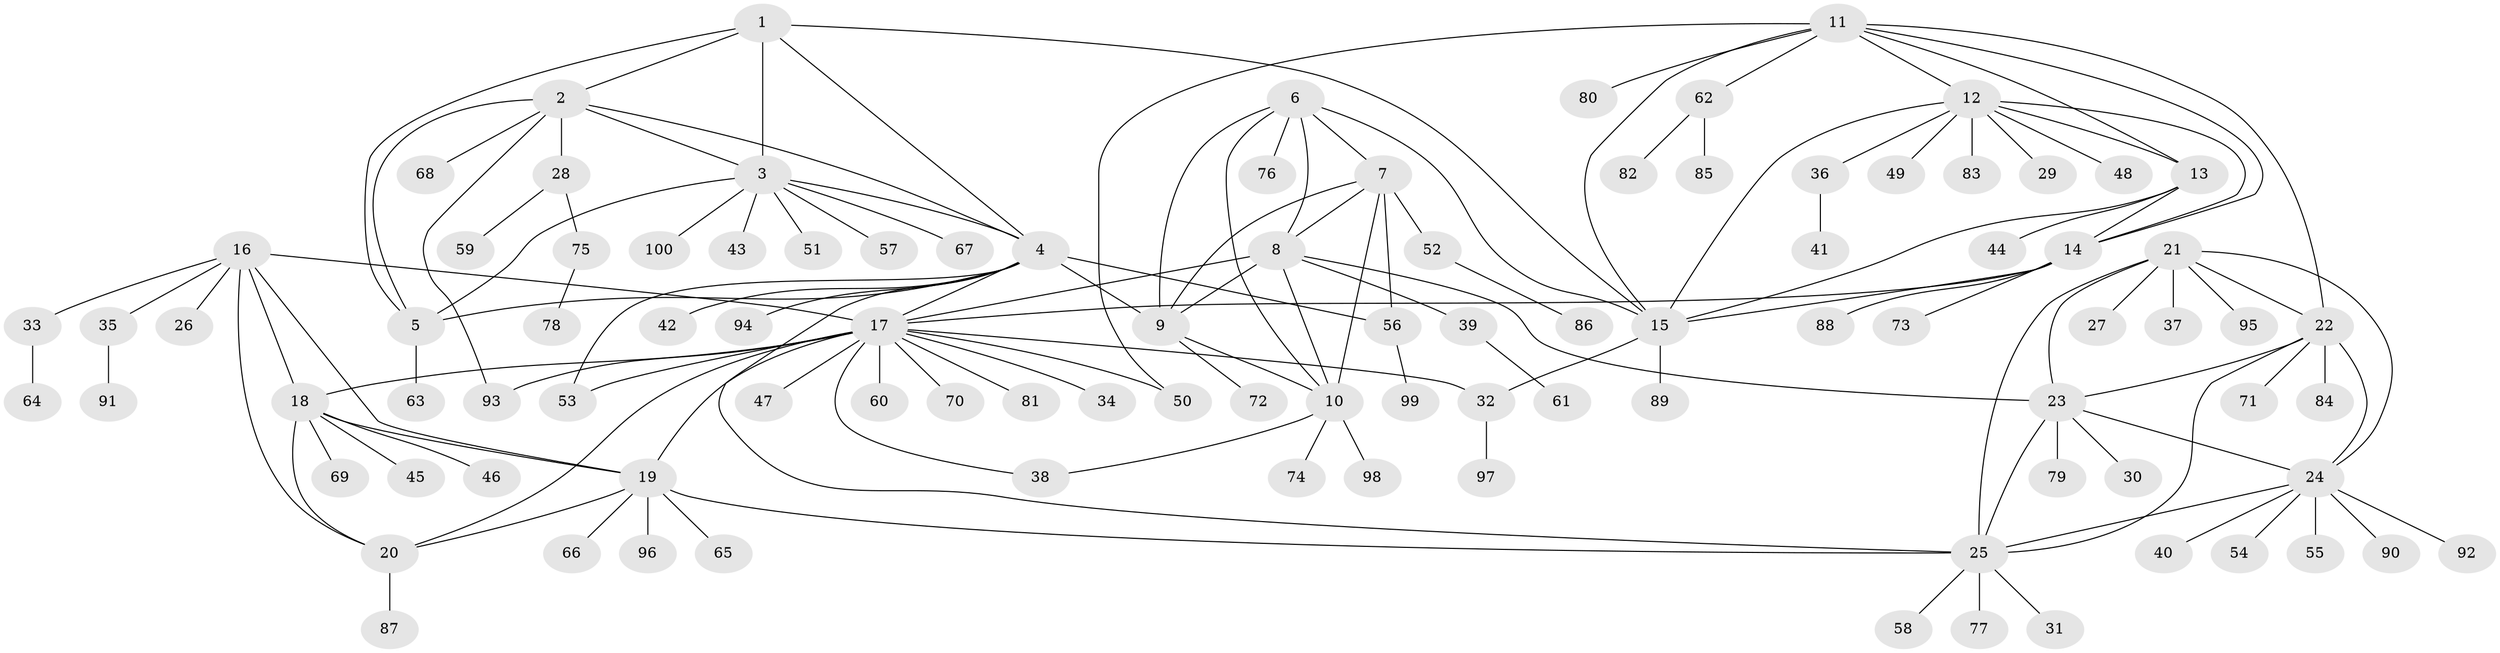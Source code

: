 // coarse degree distribution, {6: 0.07142857142857142, 7: 0.07142857142857142, 5: 0.08571428571428572, 11: 0.014285714285714285, 1: 0.5571428571428572, 8: 0.02857142857142857, 4: 0.02857142857142857, 15: 0.014285714285714285, 2: 0.11428571428571428, 10: 0.014285714285714285}
// Generated by graph-tools (version 1.1) at 2025/37/03/04/25 23:37:31]
// undirected, 100 vertices, 141 edges
graph export_dot {
  node [color=gray90,style=filled];
  1;
  2;
  3;
  4;
  5;
  6;
  7;
  8;
  9;
  10;
  11;
  12;
  13;
  14;
  15;
  16;
  17;
  18;
  19;
  20;
  21;
  22;
  23;
  24;
  25;
  26;
  27;
  28;
  29;
  30;
  31;
  32;
  33;
  34;
  35;
  36;
  37;
  38;
  39;
  40;
  41;
  42;
  43;
  44;
  45;
  46;
  47;
  48;
  49;
  50;
  51;
  52;
  53;
  54;
  55;
  56;
  57;
  58;
  59;
  60;
  61;
  62;
  63;
  64;
  65;
  66;
  67;
  68;
  69;
  70;
  71;
  72;
  73;
  74;
  75;
  76;
  77;
  78;
  79;
  80;
  81;
  82;
  83;
  84;
  85;
  86;
  87;
  88;
  89;
  90;
  91;
  92;
  93;
  94;
  95;
  96;
  97;
  98;
  99;
  100;
  1 -- 2;
  1 -- 3;
  1 -- 4;
  1 -- 5;
  1 -- 15;
  2 -- 3;
  2 -- 4;
  2 -- 5;
  2 -- 28;
  2 -- 68;
  2 -- 93;
  3 -- 4;
  3 -- 5;
  3 -- 43;
  3 -- 51;
  3 -- 57;
  3 -- 67;
  3 -- 100;
  4 -- 5;
  4 -- 9;
  4 -- 17;
  4 -- 25;
  4 -- 42;
  4 -- 53;
  4 -- 56;
  4 -- 94;
  5 -- 63;
  6 -- 7;
  6 -- 8;
  6 -- 9;
  6 -- 10;
  6 -- 15;
  6 -- 76;
  7 -- 8;
  7 -- 9;
  7 -- 10;
  7 -- 52;
  7 -- 56;
  8 -- 9;
  8 -- 10;
  8 -- 17;
  8 -- 23;
  8 -- 39;
  9 -- 10;
  9 -- 72;
  10 -- 38;
  10 -- 74;
  10 -- 98;
  11 -- 12;
  11 -- 13;
  11 -- 14;
  11 -- 15;
  11 -- 22;
  11 -- 50;
  11 -- 62;
  11 -- 80;
  12 -- 13;
  12 -- 14;
  12 -- 15;
  12 -- 29;
  12 -- 36;
  12 -- 48;
  12 -- 49;
  12 -- 83;
  13 -- 14;
  13 -- 15;
  13 -- 44;
  14 -- 15;
  14 -- 17;
  14 -- 73;
  14 -- 88;
  15 -- 32;
  15 -- 89;
  16 -- 17;
  16 -- 18;
  16 -- 19;
  16 -- 20;
  16 -- 26;
  16 -- 33;
  16 -- 35;
  17 -- 18;
  17 -- 19;
  17 -- 20;
  17 -- 32;
  17 -- 34;
  17 -- 38;
  17 -- 47;
  17 -- 50;
  17 -- 53;
  17 -- 60;
  17 -- 70;
  17 -- 81;
  17 -- 93;
  18 -- 19;
  18 -- 20;
  18 -- 45;
  18 -- 46;
  18 -- 69;
  19 -- 20;
  19 -- 25;
  19 -- 65;
  19 -- 66;
  19 -- 96;
  20 -- 87;
  21 -- 22;
  21 -- 23;
  21 -- 24;
  21 -- 25;
  21 -- 27;
  21 -- 37;
  21 -- 95;
  22 -- 23;
  22 -- 24;
  22 -- 25;
  22 -- 71;
  22 -- 84;
  23 -- 24;
  23 -- 25;
  23 -- 30;
  23 -- 79;
  24 -- 25;
  24 -- 40;
  24 -- 54;
  24 -- 55;
  24 -- 90;
  24 -- 92;
  25 -- 31;
  25 -- 58;
  25 -- 77;
  28 -- 59;
  28 -- 75;
  32 -- 97;
  33 -- 64;
  35 -- 91;
  36 -- 41;
  39 -- 61;
  52 -- 86;
  56 -- 99;
  62 -- 82;
  62 -- 85;
  75 -- 78;
}
